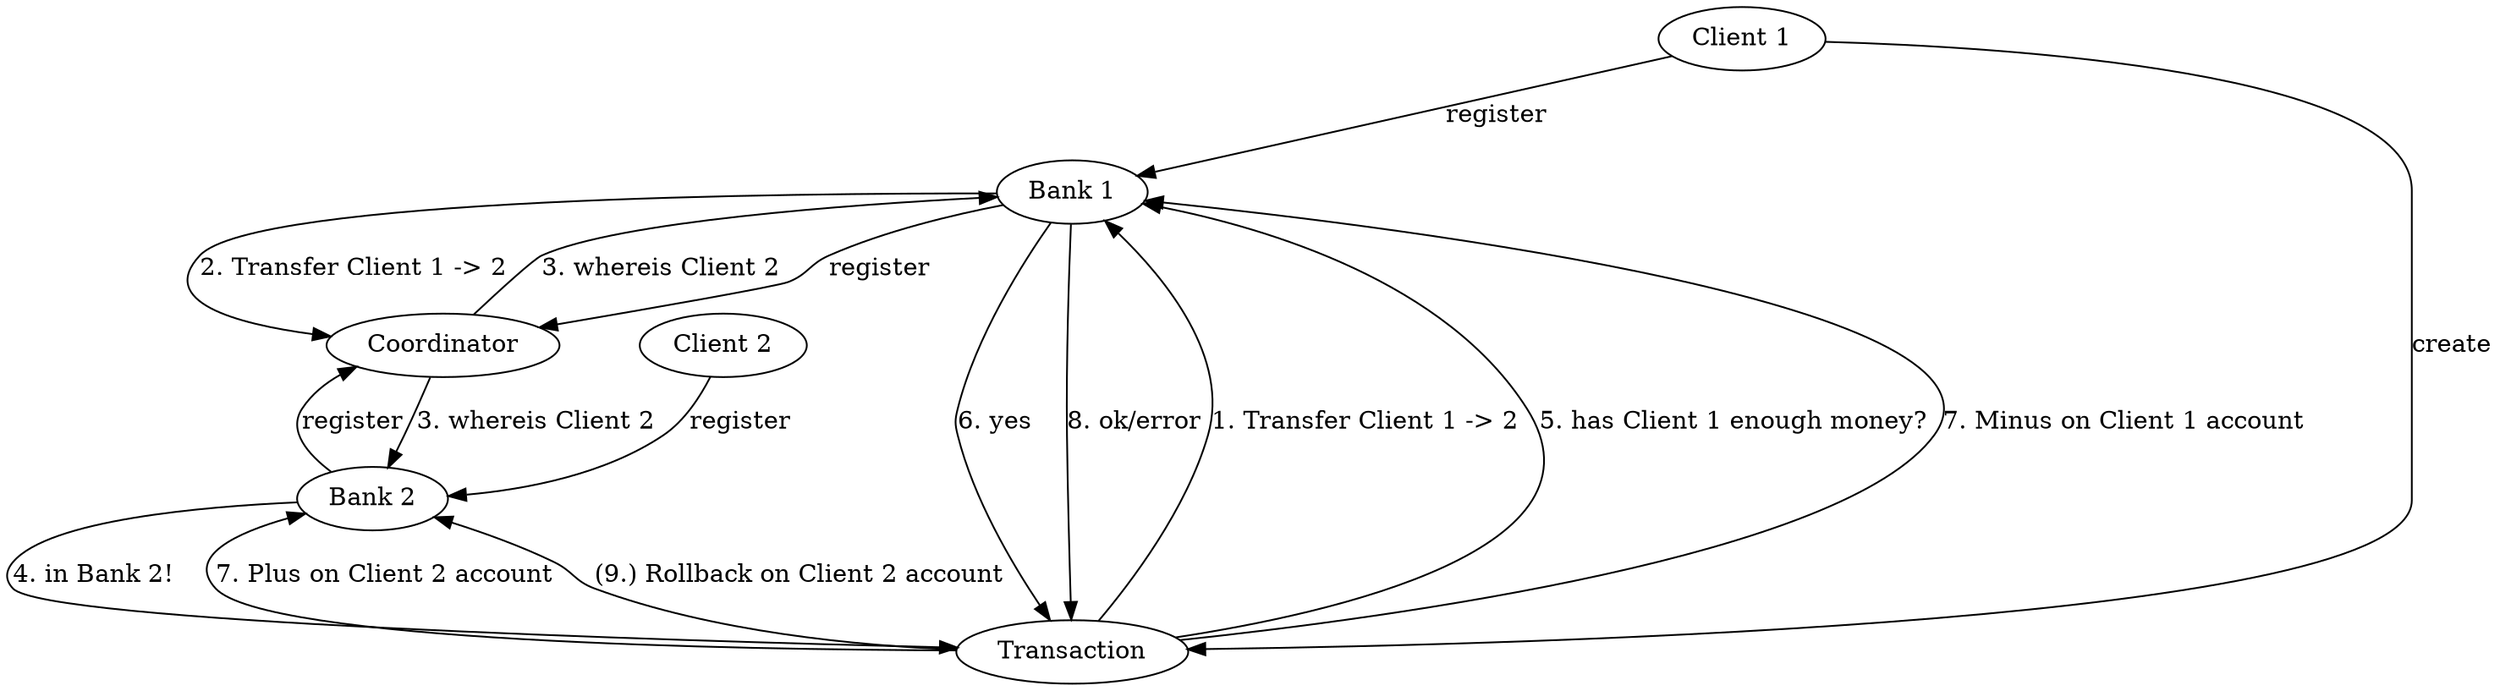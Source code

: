 digraph "2PC Clean" {
	graph [layout=dot]

	b1 [label="Bank 1"]
	b2 [label="Bank 2"]
	c1 [label="Client 1"]
	c2 [label="Client 2"]
	c [label="Coordinator"]
	t [label="Transaction"]

    b1 -> c [label="register"]
    b2 -> c [label="register"]
    c1 -> b1 [label="register"]
    c2 -> b2 [label="register"]

    c1 -> t [label="create"]
    t -> b1 [label="1. Transfer Client 1 -> 2"]
    b1 -> c [label="2. Transfer Client 1 -> 2"]
    c -> b1 [label="3. whereis Client 2"]
    c -> b2 [label="3. whereis Client 2"]
    b2 -> t [label="4. in Bank 2!"]
    t -> b1 [label="5. has Client 1 enough money?"]
    b1 -> t [label="6. yes"]
    t -> b1 [label="7. Minus on Client 1 account"]
    t -> b2 [label="7. Plus on Client 2 account"]
    b1 -> t [label="8. ok/error"]
    t -> b2 [label="(9.) Rollback on Client 2 account"]
}
